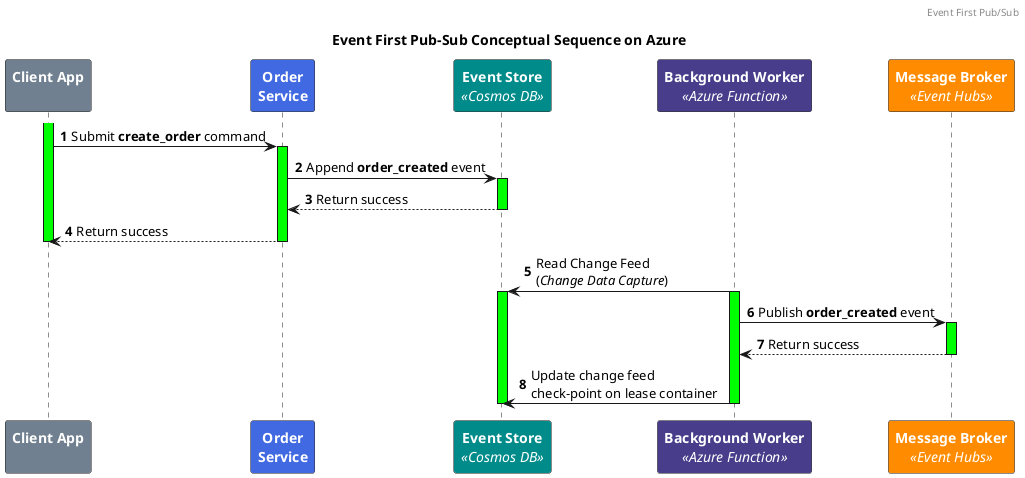 @startuml
skinparam ParticipantFontSize 14
skinparam ParticipantFontColor #White
header "Event First Pub/Sub"
title Event First Pub-Sub Conceptual Sequence on Azure
participant ClientApp as "<b>Client App\n" #SlateGray
participant OrderService as "<b>Order\n<b>Service" #RoyalBlue
participant EventStore as "<b>Event Store\n<i><<Cosmos DB>>" #DarkCyan
participant Publisher as "<b>Background Worker\n<i><<Azure Function>>" #DarkSlateBlue
participant EventHubs as "<b>Message Broker\n<i><<Event Hubs>>" #Darkorange

autonumber
activate ClientApp #Lime
ClientApp -> OrderService : Submit <b>create_order</b> command

activate OrderService #Lime
OrderService -> EventStore : Append <b>order_created</b> event

activate EventStore #Lime
EventStore --> OrderService : Return success

deactivate EventStore
OrderService --> ClientApp : Return success

deactivate OrderService
deactivate ClientApp

EventStore <- Publisher : Read Change Feed\n(<i>Change Data Capture</i>)
activate EventStore #Lime

activate Publisher #Lime
Publisher -> EventHubs : Publish <b>order_created</b> event

activate EventHubs #Lime
EventHubs --> Publisher : Return success
deactivate EventHubs

Publisher -> EventStore : Update change feed\ncheck-point on lease container
deactivate Publisher
deactivate EventStore
@enduml